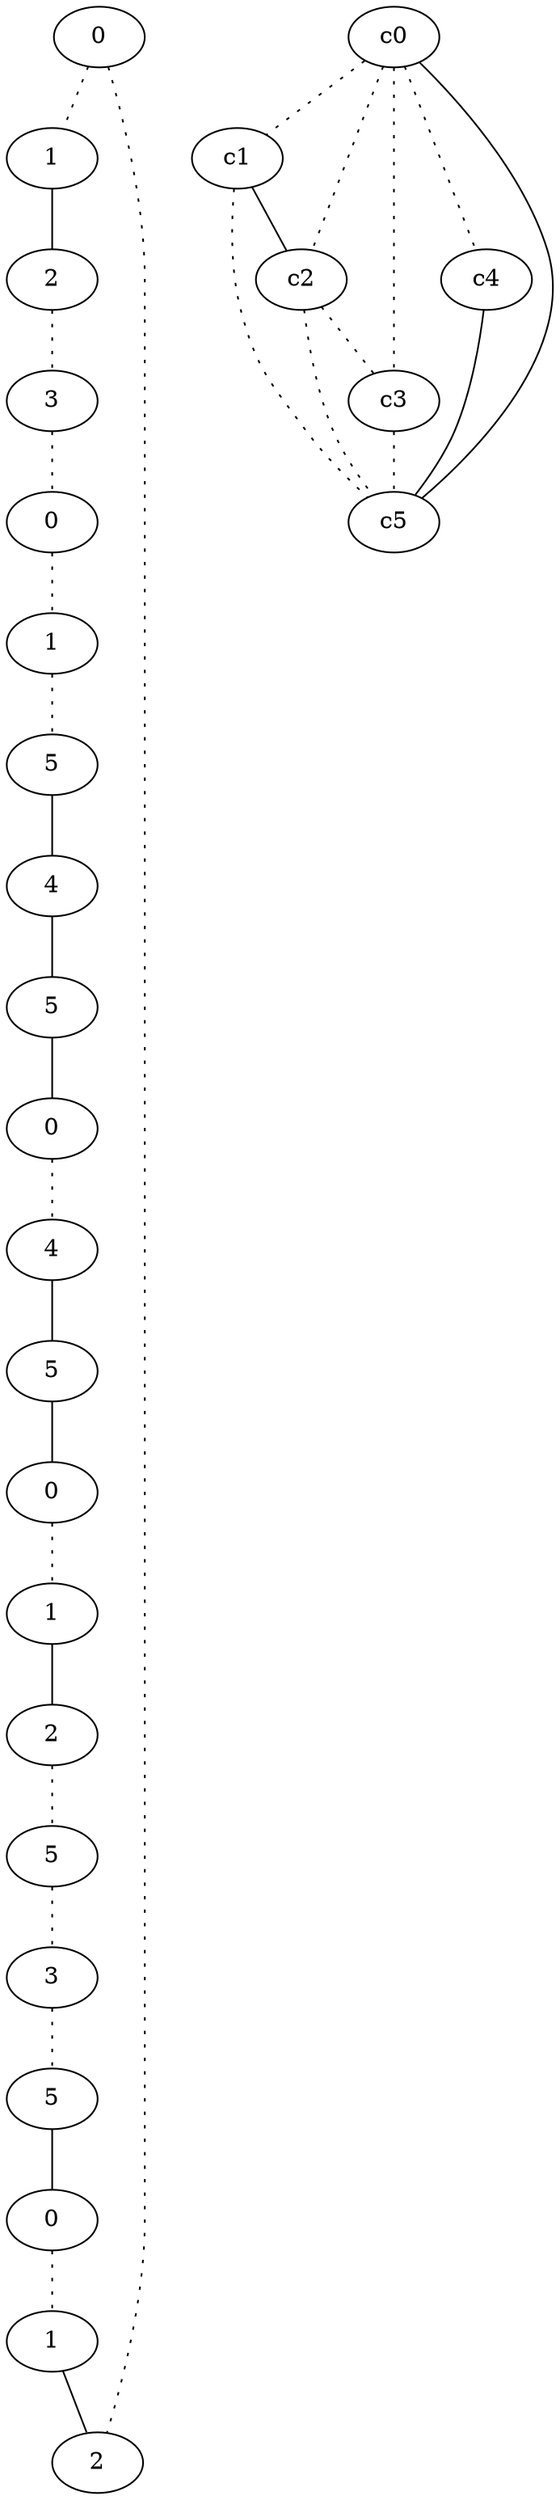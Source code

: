 graph {
a0[label=0];
a1[label=1];
a2[label=2];
a3[label=3];
a4[label=0];
a5[label=1];
a6[label=5];
a7[label=4];
a8[label=5];
a9[label=0];
a10[label=4];
a11[label=5];
a12[label=0];
a13[label=1];
a14[label=2];
a15[label=5];
a16[label=3];
a17[label=5];
a18[label=0];
a19[label=1];
a20[label=2];
a0 -- a1 [style=dotted];
a0 -- a20 [style=dotted];
a1 -- a2;
a2 -- a3 [style=dotted];
a3 -- a4 [style=dotted];
a4 -- a5 [style=dotted];
a5 -- a6 [style=dotted];
a6 -- a7;
a7 -- a8;
a8 -- a9;
a9 -- a10 [style=dotted];
a10 -- a11;
a11 -- a12;
a12 -- a13 [style=dotted];
a13 -- a14;
a14 -- a15 [style=dotted];
a15 -- a16 [style=dotted];
a16 -- a17 [style=dotted];
a17 -- a18;
a18 -- a19 [style=dotted];
a19 -- a20;
c0 -- c1 [style=dotted];
c0 -- c2 [style=dotted];
c0 -- c3 [style=dotted];
c0 -- c4 [style=dotted];
c0 -- c5;
c1 -- c2;
c1 -- c5 [style=dotted];
c2 -- c3 [style=dotted];
c2 -- c5 [style=dotted];
c3 -- c5 [style=dotted];
c4 -- c5;
}
